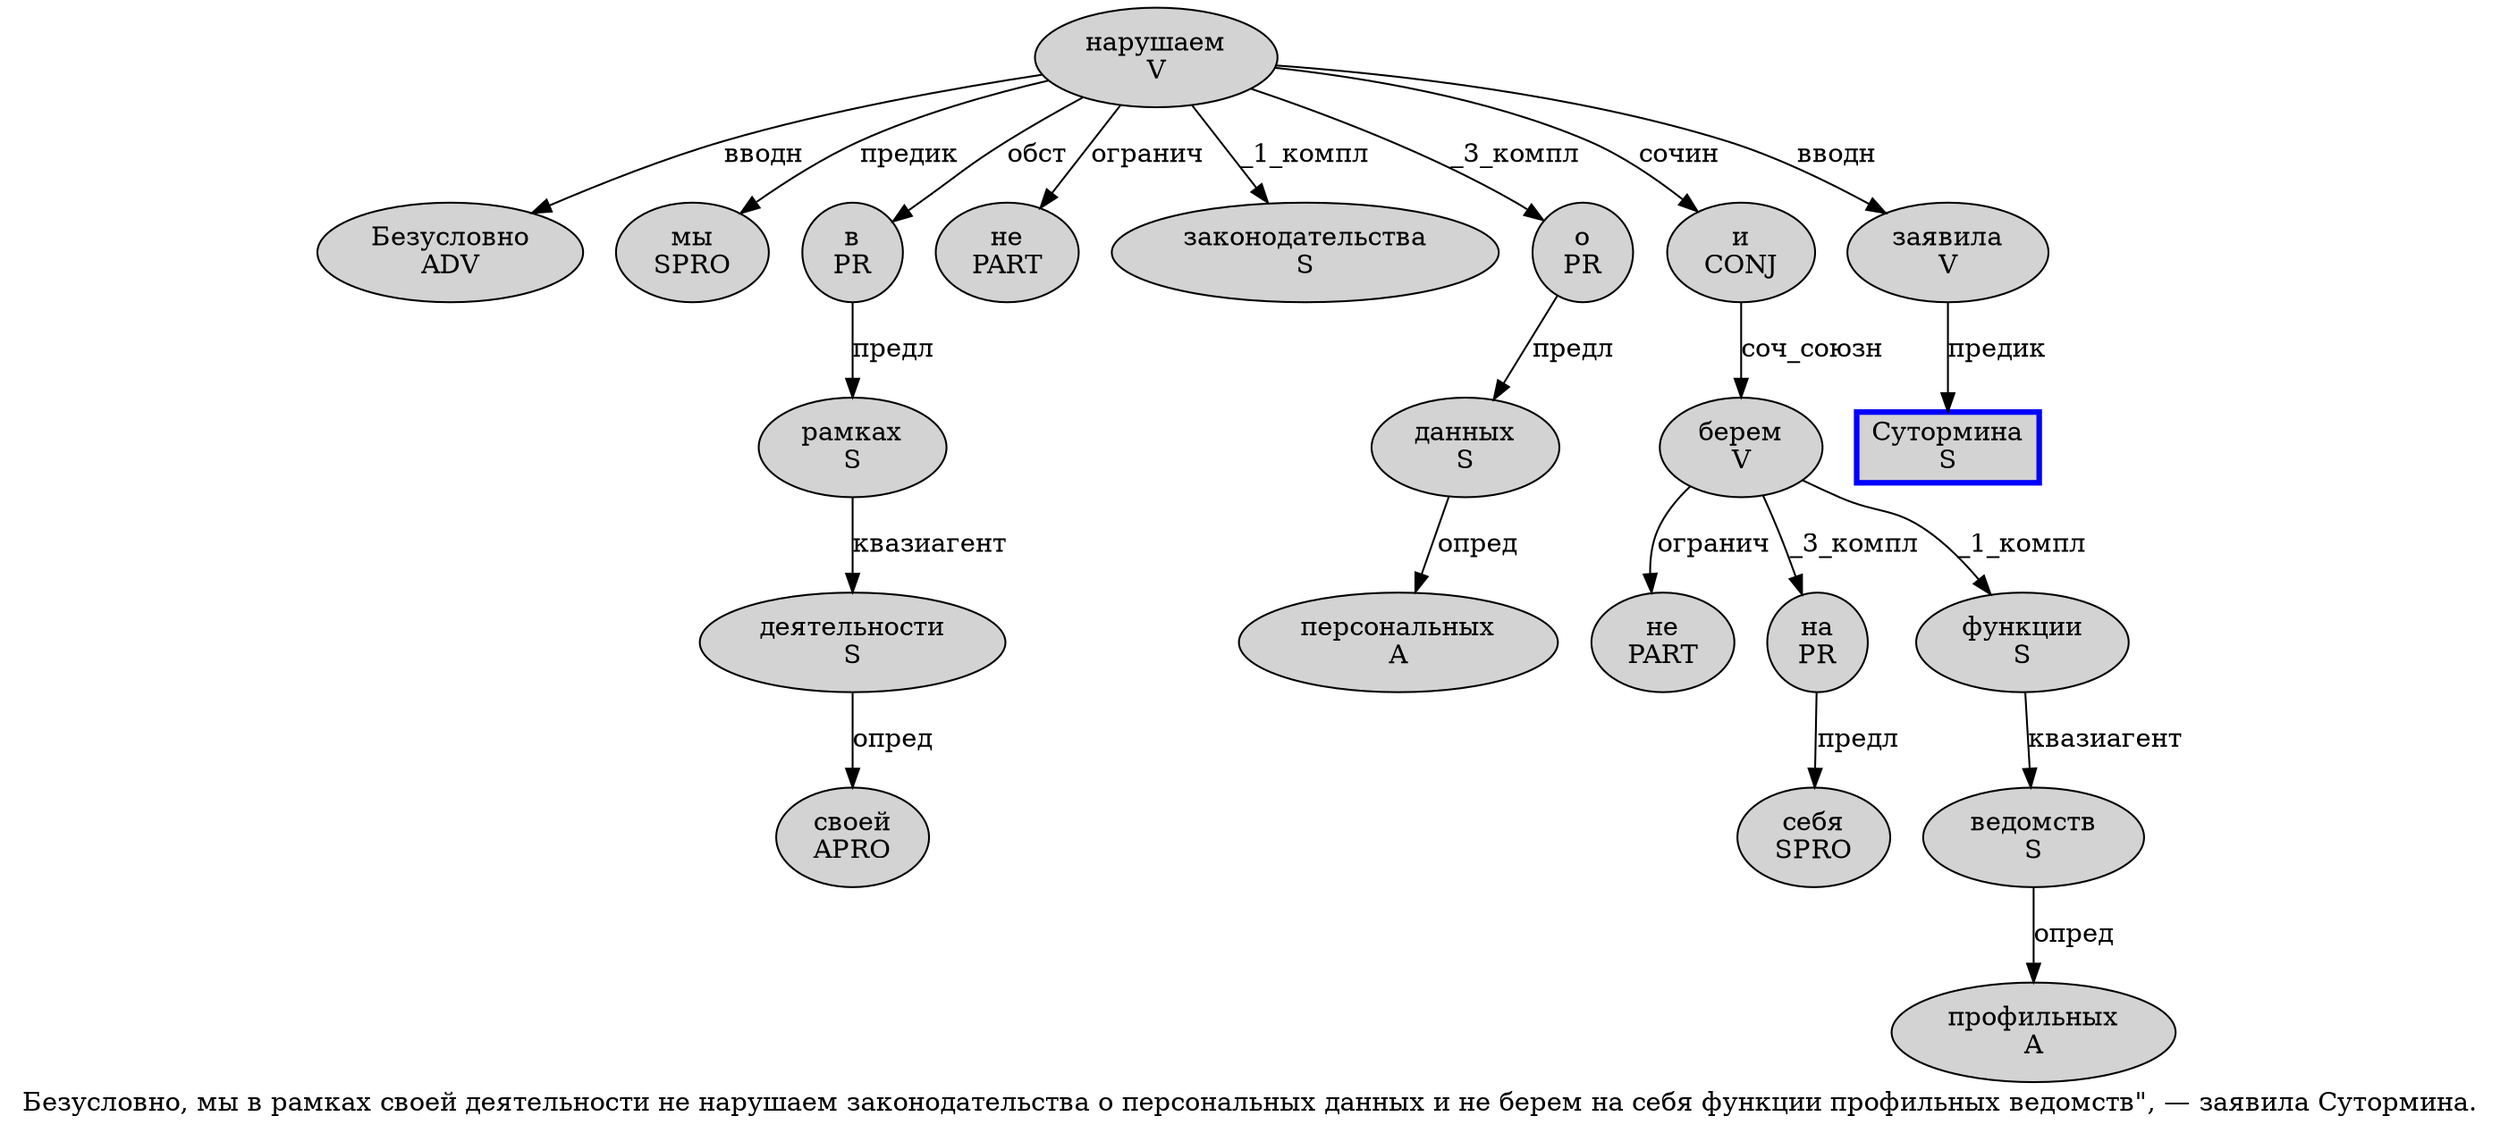 digraph SENTENCE_834 {
	graph [label="Безусловно, мы в рамках своей деятельности не нарушаем законодательства о персональных данных и не берем на себя функции профильных ведомств\", — заявила Сутормина."]
	node [style=filled]
		0 [label="Безусловно
ADV" color="" fillcolor=lightgray penwidth=1 shape=ellipse]
		2 [label="мы
SPRO" color="" fillcolor=lightgray penwidth=1 shape=ellipse]
		3 [label="в
PR" color="" fillcolor=lightgray penwidth=1 shape=ellipse]
		4 [label="рамках
S" color="" fillcolor=lightgray penwidth=1 shape=ellipse]
		5 [label="своей
APRO" color="" fillcolor=lightgray penwidth=1 shape=ellipse]
		6 [label="деятельности
S" color="" fillcolor=lightgray penwidth=1 shape=ellipse]
		7 [label="не
PART" color="" fillcolor=lightgray penwidth=1 shape=ellipse]
		8 [label="нарушаем
V" color="" fillcolor=lightgray penwidth=1 shape=ellipse]
		9 [label="законодательства
S" color="" fillcolor=lightgray penwidth=1 shape=ellipse]
		10 [label="о
PR" color="" fillcolor=lightgray penwidth=1 shape=ellipse]
		11 [label="персональных
A" color="" fillcolor=lightgray penwidth=1 shape=ellipse]
		12 [label="данных
S" color="" fillcolor=lightgray penwidth=1 shape=ellipse]
		13 [label="и
CONJ" color="" fillcolor=lightgray penwidth=1 shape=ellipse]
		14 [label="не
PART" color="" fillcolor=lightgray penwidth=1 shape=ellipse]
		15 [label="берем
V" color="" fillcolor=lightgray penwidth=1 shape=ellipse]
		16 [label="на
PR" color="" fillcolor=lightgray penwidth=1 shape=ellipse]
		17 [label="себя
SPRO" color="" fillcolor=lightgray penwidth=1 shape=ellipse]
		18 [label="функции
S" color="" fillcolor=lightgray penwidth=1 shape=ellipse]
		19 [label="профильных
A" color="" fillcolor=lightgray penwidth=1 shape=ellipse]
		20 [label="ведомств
S" color="" fillcolor=lightgray penwidth=1 shape=ellipse]
		24 [label="заявила
V" color="" fillcolor=lightgray penwidth=1 shape=ellipse]
		25 [label="Сутормина
S" color=blue fillcolor=lightgray penwidth=3 shape=box]
			15 -> 14 [label="огранич"]
			15 -> 16 [label="_3_компл"]
			15 -> 18 [label="_1_компл"]
			6 -> 5 [label="опред"]
			12 -> 11 [label="опред"]
			18 -> 20 [label="квазиагент"]
			20 -> 19 [label="опред"]
			3 -> 4 [label="предл"]
			4 -> 6 [label="квазиагент"]
			24 -> 25 [label="предик"]
			13 -> 15 [label="соч_союзн"]
			8 -> 0 [label="вводн"]
			8 -> 2 [label="предик"]
			8 -> 3 [label="обст"]
			8 -> 7 [label="огранич"]
			8 -> 9 [label="_1_компл"]
			8 -> 10 [label="_3_компл"]
			8 -> 13 [label="сочин"]
			8 -> 24 [label="вводн"]
			10 -> 12 [label="предл"]
			16 -> 17 [label="предл"]
}